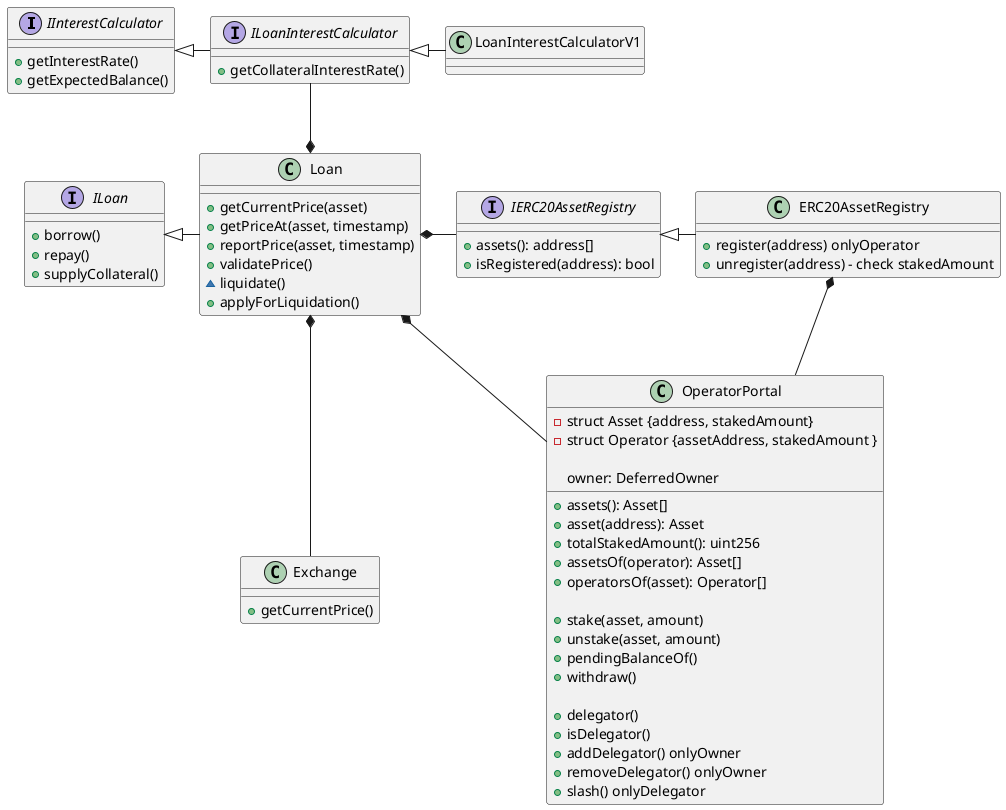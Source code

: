 @startuml
interface IInterestCalculator {
+ getInterestRate()
+ getExpectedBalance()
}

interface ILoanInterestCalculator {
+ getCollateralInterestRate()
}

class LoanInterestCalculatorV1 {
}

interface ILoan {
+ borrow()
+ repay()
+ supplyCollateral()
}


class Loan {
+ getCurrentPrice(asset)
+ getPriceAt(asset, timestamp)
+ reportPrice(asset, timestamp)
+ validatePrice()
~ liquidate()
+ applyForLiquidation()
}

class OperatorPortal {
- struct Asset {address, stakedAmount}
- struct Operator {assetAddress, stakedAmount }

owner: DeferredOwner

+ assets(): Asset[]
+ asset(address): Asset
+ totalStakedAmount(): uint256
+ assetsOf(operator): Asset[]
+ operatorsOf(asset): Operator[]

+ stake(asset, amount)
+ unstake(asset, amount)
+ pendingBalanceOf()
+ withdraw()

+ delegator()
+ isDelegator()
+ addDelegator() onlyOwner
+ removeDelegator() onlyOwner
+ slash() onlyDelegator
}

interface IERC20AssetRegistry {
+ assets(): address[]
+ isRegistered(address): bool
}

class ERC20AssetRegistry {
+ register(address) onlyOperator
+ unregister(address) - check stakedAmount
}

class Exchange {
+ getCurrentPrice()
}

Loan *-right- OperatorPortal
Loan *-- Exchange
Loan *- IERC20AssetRegistry

ILoan <|-right- Loan
IInterestCalculator <|-right- ILoanInterestCalculator
ILoanInterestCalculator <|-right- LoanInterestCalculatorV1
Loan *-up- ILoanInterestCalculator


IERC20AssetRegistry <|-right- ERC20AssetRegistry
ERC20AssetRegistry *-down- OperatorPortal


@enduml
